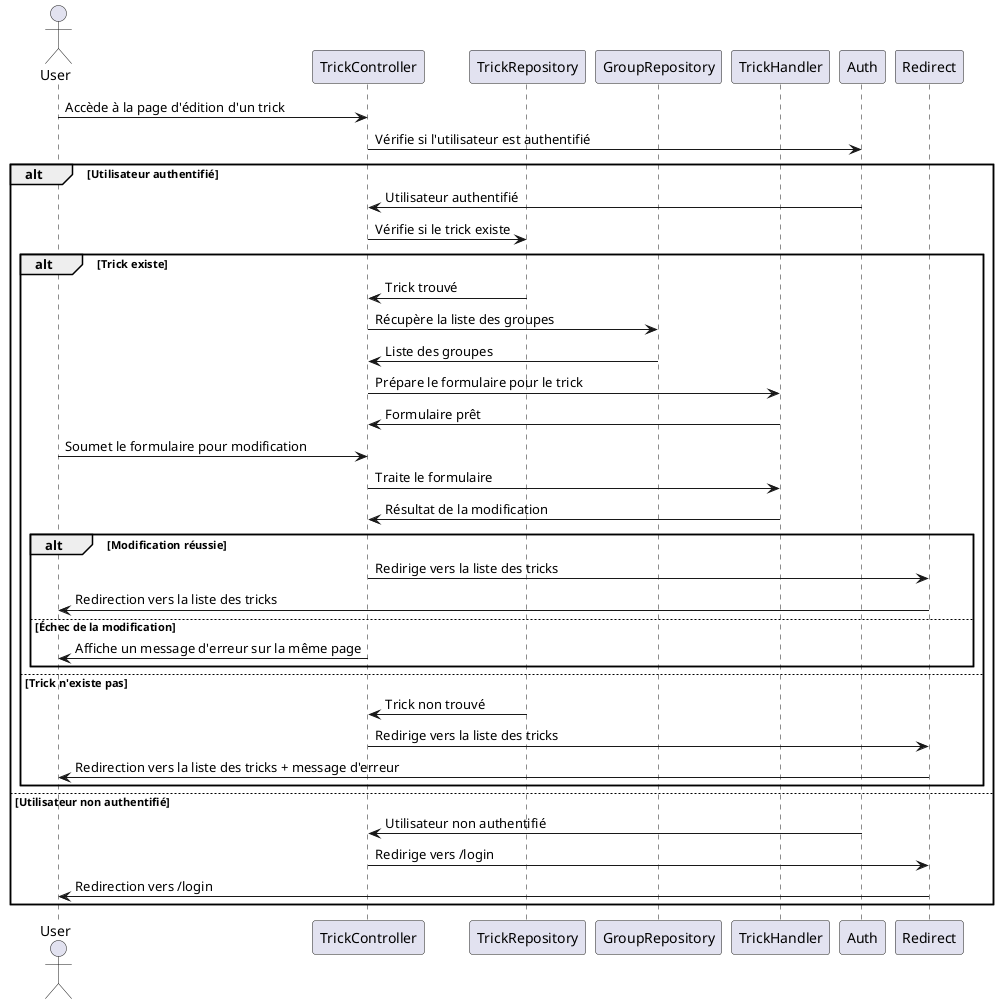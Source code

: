 @startuml
actor User

participant "TrickController" as Controller
participant "TrickRepository" as TrickRepo
participant "GroupRepository" as GroupRepo
participant "TrickHandler" as Handler
participant "Auth" as Auth
participant "Redirect" as Redirect

User -> Controller: Accède à la page d'édition d'un trick
Controller -> Auth: Vérifie si l'utilisateur est authentifié
alt Utilisateur authentifié
    Auth -> Controller: Utilisateur authentifié
    Controller -> TrickRepo: Vérifie si le trick existe
    alt Trick existe
        TrickRepo -> Controller: Trick trouvé
        Controller -> GroupRepo: Récupère la liste des groupes
        GroupRepo -> Controller: Liste des groupes
        Controller -> Handler: Prépare le formulaire pour le trick
        Handler -> Controller: Formulaire prêt

        User -> Controller: Soumet le formulaire pour modification
        Controller -> Handler: Traite le formulaire
        Handler -> Controller: Résultat de la modification

        alt Modification réussie
            Controller -> Redirect: Redirige vers la liste des tricks
            Redirect -> User: Redirection vers la liste des tricks
        else Échec de la modification
            Controller -> User: Affiche un message d'erreur sur la même page
        end
    else Trick n'existe pas
        TrickRepo -> Controller: Trick non trouvé
        Controller -> Redirect: Redirige vers la liste des tricks
        Redirect -> User: Redirection vers la liste des tricks + message d'erreur
    end
else Utilisateur non authentifié
    Auth -> Controller: Utilisateur non authentifié
    Controller -> Redirect: Redirige vers /login
    Redirect -> User: Redirection vers /login
end

@enduml
